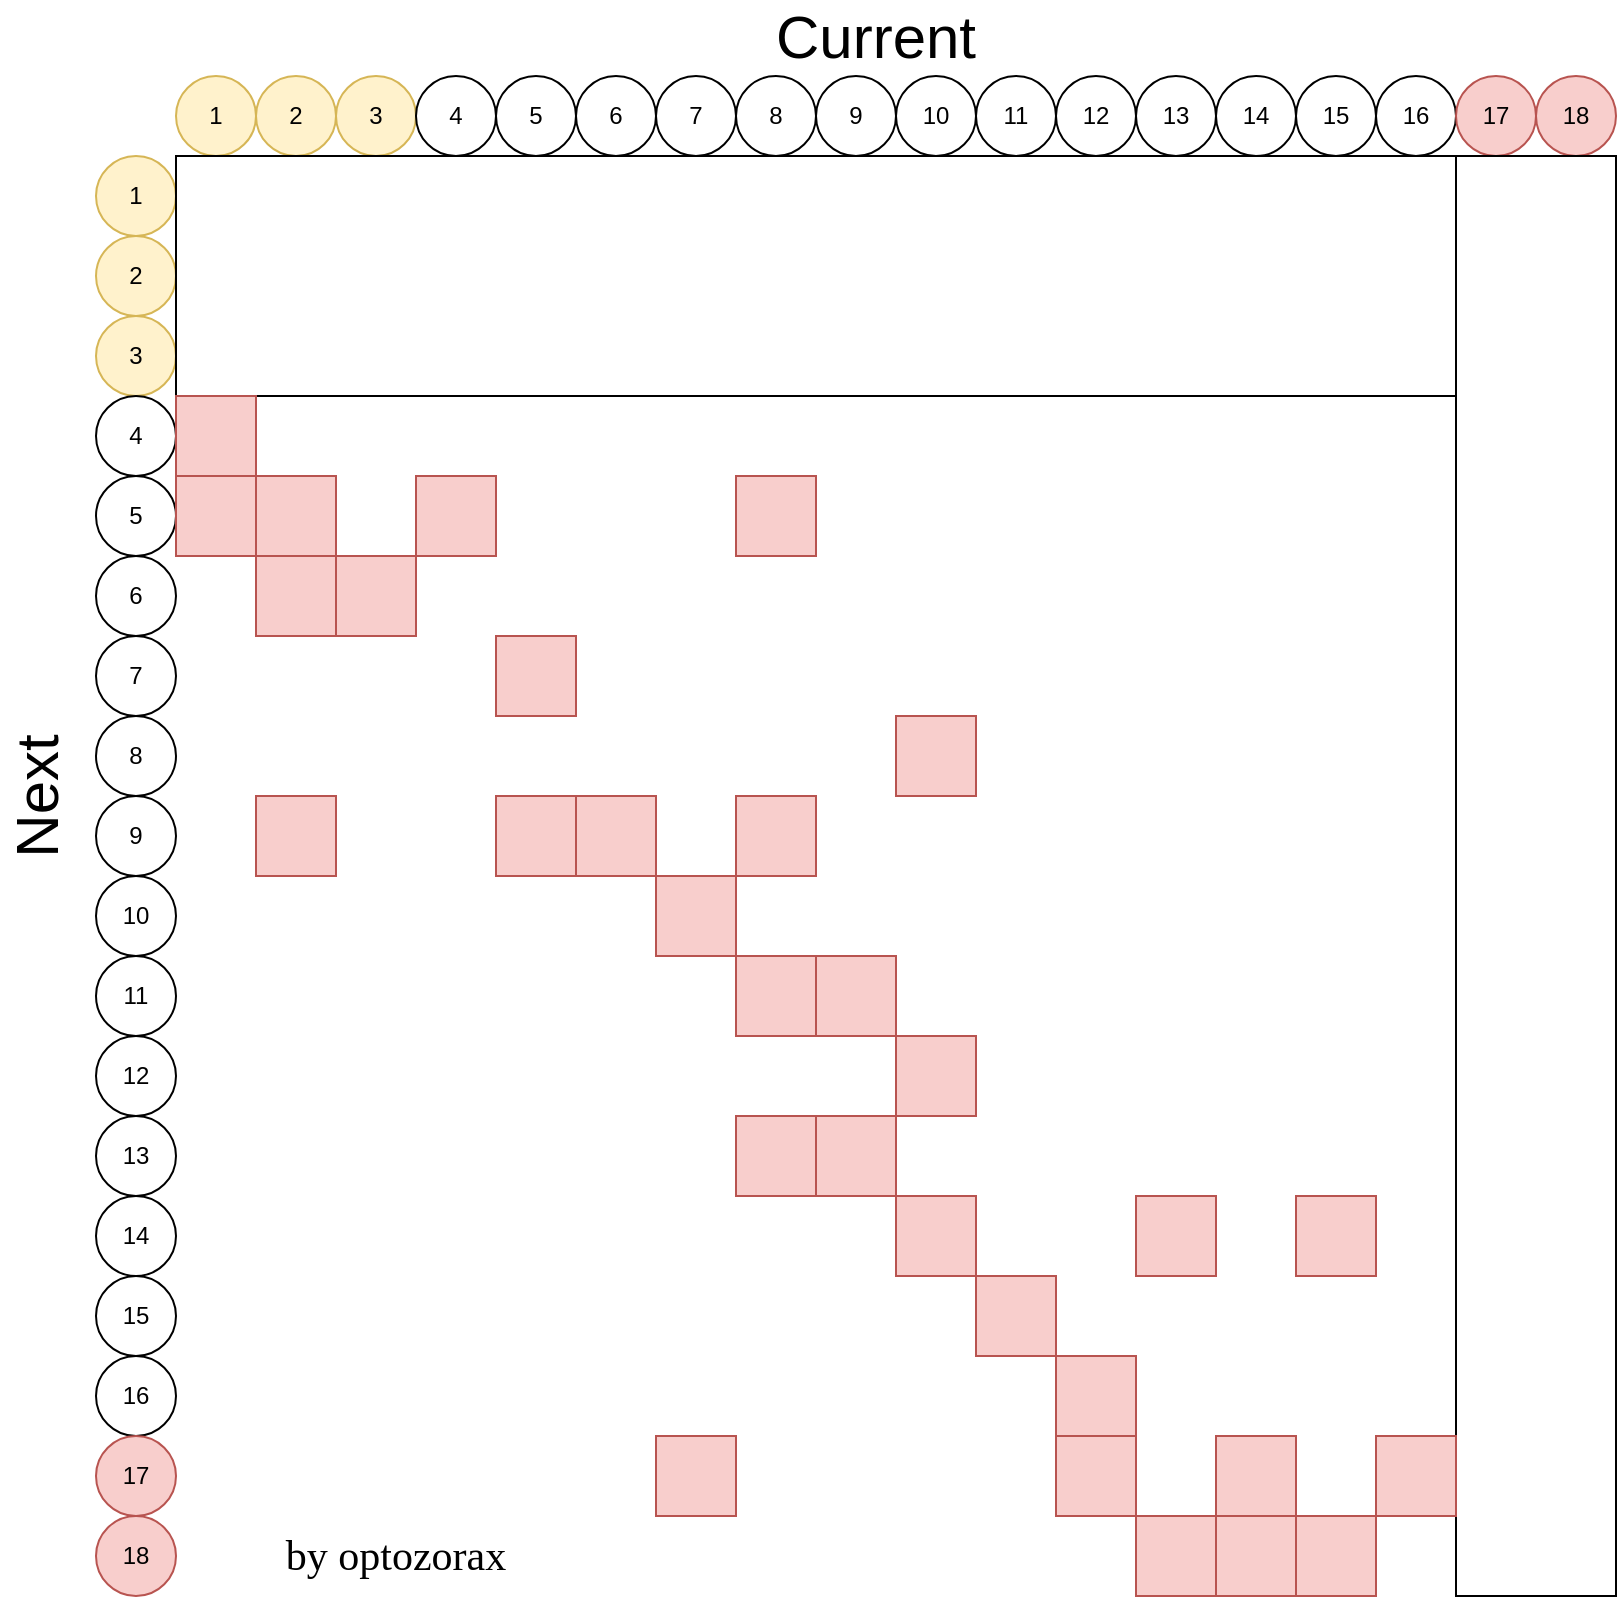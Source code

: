 <mxfile version="12.4.8" type="device"><diagram id="IIAmep1vNdvywIWC49XZ" name="Page-1"><mxGraphModel dx="1595" dy="709" grid="1" gridSize="10" guides="1" tooltips="1" connect="1" arrows="1" fold="1" page="1" pageScale="1" pageWidth="827" pageHeight="1169" math="0" shadow="0"><root><mxCell id="0"/><mxCell id="1" parent="0"/><mxCell id="9I-fMXSYD9A-dgWYzaJM-1" value="1" style="ellipse;whiteSpace=wrap;html=1;aspect=fixed;fillColor=#fff2cc;strokeColor=#d6b656;" vertex="1" parent="1"><mxGeometry x="40" y="40" width="40" height="40" as="geometry"/></mxCell><mxCell id="9I-fMXSYD9A-dgWYzaJM-2" value="2" style="ellipse;whiteSpace=wrap;html=1;aspect=fixed;fillColor=#fff2cc;strokeColor=#d6b656;" vertex="1" parent="1"><mxGeometry x="80" y="40" width="40" height="40" as="geometry"/></mxCell><mxCell id="9I-fMXSYD9A-dgWYzaJM-3" value="3" style="ellipse;whiteSpace=wrap;html=1;aspect=fixed;fillColor=#fff2cc;strokeColor=#d6b656;" vertex="1" parent="1"><mxGeometry x="120" y="40" width="40" height="40" as="geometry"/></mxCell><mxCell id="9I-fMXSYD9A-dgWYzaJM-4" value="4" style="ellipse;whiteSpace=wrap;html=1;aspect=fixed;" vertex="1" parent="1"><mxGeometry x="160" y="40" width="40" height="40" as="geometry"/></mxCell><mxCell id="9I-fMXSYD9A-dgWYzaJM-5" value="5" style="ellipse;whiteSpace=wrap;html=1;aspect=fixed;" vertex="1" parent="1"><mxGeometry x="200" y="40" width="40" height="40" as="geometry"/></mxCell><mxCell id="9I-fMXSYD9A-dgWYzaJM-6" value="6" style="ellipse;whiteSpace=wrap;html=1;aspect=fixed;" vertex="1" parent="1"><mxGeometry x="240" y="40" width="40" height="40" as="geometry"/></mxCell><mxCell id="9I-fMXSYD9A-dgWYzaJM-7" value="7" style="ellipse;whiteSpace=wrap;html=1;aspect=fixed;" vertex="1" parent="1"><mxGeometry x="280" y="40" width="40" height="40" as="geometry"/></mxCell><mxCell id="9I-fMXSYD9A-dgWYzaJM-8" value="8" style="ellipse;whiteSpace=wrap;html=1;aspect=fixed;" vertex="1" parent="1"><mxGeometry x="320" y="40" width="40" height="40" as="geometry"/></mxCell><mxCell id="9I-fMXSYD9A-dgWYzaJM-9" value="9" style="ellipse;whiteSpace=wrap;html=1;aspect=fixed;" vertex="1" parent="1"><mxGeometry x="360" y="40" width="40" height="40" as="geometry"/></mxCell><mxCell id="9I-fMXSYD9A-dgWYzaJM-10" value="10" style="ellipse;whiteSpace=wrap;html=1;aspect=fixed;" vertex="1" parent="1"><mxGeometry x="400" y="40" width="40" height="40" as="geometry"/></mxCell><mxCell id="9I-fMXSYD9A-dgWYzaJM-11" value="11" style="ellipse;whiteSpace=wrap;html=1;aspect=fixed;" vertex="1" parent="1"><mxGeometry x="440" y="40" width="40" height="40" as="geometry"/></mxCell><mxCell id="9I-fMXSYD9A-dgWYzaJM-12" value="12" style="ellipse;whiteSpace=wrap;html=1;aspect=fixed;" vertex="1" parent="1"><mxGeometry x="480" y="40" width="40" height="40" as="geometry"/></mxCell><mxCell id="9I-fMXSYD9A-dgWYzaJM-13" value="13" style="ellipse;whiteSpace=wrap;html=1;aspect=fixed;" vertex="1" parent="1"><mxGeometry x="520" y="40" width="40" height="40" as="geometry"/></mxCell><mxCell id="9I-fMXSYD9A-dgWYzaJM-14" value="14" style="ellipse;whiteSpace=wrap;html=1;aspect=fixed;" vertex="1" parent="1"><mxGeometry x="560" y="40" width="40" height="40" as="geometry"/></mxCell><mxCell id="9I-fMXSYD9A-dgWYzaJM-15" value="15" style="ellipse;whiteSpace=wrap;html=1;aspect=fixed;" vertex="1" parent="1"><mxGeometry x="600" y="40" width="40" height="40" as="geometry"/></mxCell><mxCell id="9I-fMXSYD9A-dgWYzaJM-16" value="16" style="ellipse;whiteSpace=wrap;html=1;aspect=fixed;" vertex="1" parent="1"><mxGeometry x="640" y="40" width="40" height="40" as="geometry"/></mxCell><mxCell id="9I-fMXSYD9A-dgWYzaJM-17" value="17" style="ellipse;whiteSpace=wrap;html=1;aspect=fixed;fillColor=#f8cecc;strokeColor=#b85450;" vertex="1" parent="1"><mxGeometry x="680" y="40" width="40" height="40" as="geometry"/></mxCell><mxCell id="9I-fMXSYD9A-dgWYzaJM-18" value="18" style="ellipse;whiteSpace=wrap;html=1;aspect=fixed;fillColor=#f8cecc;strokeColor=#b85450;" vertex="1" parent="1"><mxGeometry x="720" y="40" width="40" height="40" as="geometry"/></mxCell><mxCell id="9I-fMXSYD9A-dgWYzaJM-19" value="1" style="ellipse;whiteSpace=wrap;html=1;aspect=fixed;fillColor=#fff2cc;strokeColor=#d6b656;" vertex="1" parent="1"><mxGeometry y="80" width="40" height="40" as="geometry"/></mxCell><mxCell id="9I-fMXSYD9A-dgWYzaJM-20" value="2" style="ellipse;whiteSpace=wrap;html=1;aspect=fixed;fillColor=#fff2cc;strokeColor=#d6b656;" vertex="1" parent="1"><mxGeometry y="120" width="40" height="40" as="geometry"/></mxCell><mxCell id="9I-fMXSYD9A-dgWYzaJM-21" value="3" style="ellipse;whiteSpace=wrap;html=1;aspect=fixed;fillColor=#fff2cc;strokeColor=#d6b656;" vertex="1" parent="1"><mxGeometry y="160" width="40" height="40" as="geometry"/></mxCell><mxCell id="9I-fMXSYD9A-dgWYzaJM-22" value="4" style="ellipse;whiteSpace=wrap;html=1;aspect=fixed;" vertex="1" parent="1"><mxGeometry y="200" width="40" height="40" as="geometry"/></mxCell><mxCell id="9I-fMXSYD9A-dgWYzaJM-23" value="5" style="ellipse;whiteSpace=wrap;html=1;aspect=fixed;" vertex="1" parent="1"><mxGeometry y="240" width="40" height="40" as="geometry"/></mxCell><mxCell id="9I-fMXSYD9A-dgWYzaJM-24" value="6" style="ellipse;whiteSpace=wrap;html=1;aspect=fixed;" vertex="1" parent="1"><mxGeometry y="280" width="40" height="40" as="geometry"/></mxCell><mxCell id="9I-fMXSYD9A-dgWYzaJM-25" value="7" style="ellipse;whiteSpace=wrap;html=1;aspect=fixed;" vertex="1" parent="1"><mxGeometry y="320" width="40" height="40" as="geometry"/></mxCell><mxCell id="9I-fMXSYD9A-dgWYzaJM-26" value="8" style="ellipse;whiteSpace=wrap;html=1;aspect=fixed;" vertex="1" parent="1"><mxGeometry y="360" width="40" height="40" as="geometry"/></mxCell><mxCell id="9I-fMXSYD9A-dgWYzaJM-27" value="9" style="ellipse;whiteSpace=wrap;html=1;aspect=fixed;" vertex="1" parent="1"><mxGeometry y="400" width="40" height="40" as="geometry"/></mxCell><mxCell id="9I-fMXSYD9A-dgWYzaJM-28" value="10" style="ellipse;whiteSpace=wrap;html=1;aspect=fixed;" vertex="1" parent="1"><mxGeometry y="440" width="40" height="40" as="geometry"/></mxCell><mxCell id="9I-fMXSYD9A-dgWYzaJM-29" value="11" style="ellipse;whiteSpace=wrap;html=1;aspect=fixed;" vertex="1" parent="1"><mxGeometry y="480" width="40" height="40" as="geometry"/></mxCell><mxCell id="9I-fMXSYD9A-dgWYzaJM-30" value="12" style="ellipse;whiteSpace=wrap;html=1;aspect=fixed;" vertex="1" parent="1"><mxGeometry y="520" width="40" height="40" as="geometry"/></mxCell><mxCell id="9I-fMXSYD9A-dgWYzaJM-31" value="13" style="ellipse;whiteSpace=wrap;html=1;aspect=fixed;" vertex="1" parent="1"><mxGeometry y="560" width="40" height="40" as="geometry"/></mxCell><mxCell id="9I-fMXSYD9A-dgWYzaJM-32" value="14" style="ellipse;whiteSpace=wrap;html=1;aspect=fixed;" vertex="1" parent="1"><mxGeometry y="600" width="40" height="40" as="geometry"/></mxCell><mxCell id="9I-fMXSYD9A-dgWYzaJM-33" value="15" style="ellipse;whiteSpace=wrap;html=1;aspect=fixed;" vertex="1" parent="1"><mxGeometry y="640" width="40" height="40" as="geometry"/></mxCell><mxCell id="9I-fMXSYD9A-dgWYzaJM-34" value="16" style="ellipse;whiteSpace=wrap;html=1;aspect=fixed;" vertex="1" parent="1"><mxGeometry y="680" width="40" height="40" as="geometry"/></mxCell><mxCell id="9I-fMXSYD9A-dgWYzaJM-35" value="17" style="ellipse;whiteSpace=wrap;html=1;aspect=fixed;fillColor=#f8cecc;strokeColor=#b85450;" vertex="1" parent="1"><mxGeometry y="720" width="40" height="40" as="geometry"/></mxCell><mxCell id="9I-fMXSYD9A-dgWYzaJM-36" value="18" style="ellipse;whiteSpace=wrap;html=1;aspect=fixed;fillColor=#f8cecc;strokeColor=#b85450;" vertex="1" parent="1"><mxGeometry y="760" width="40" height="40" as="geometry"/></mxCell><mxCell id="9I-fMXSYD9A-dgWYzaJM-39" value="" style="rounded=0;whiteSpace=wrap;html=1;" vertex="1" parent="1"><mxGeometry x="680" y="80" width="80" height="720" as="geometry"/></mxCell><mxCell id="9I-fMXSYD9A-dgWYzaJM-40" value="Current" style="text;html=1;strokeColor=none;fillColor=none;align=center;verticalAlign=middle;whiteSpace=wrap;rounded=0;fontSize=30;" vertex="1" parent="1"><mxGeometry x="370" y="10.0" width="40" height="20" as="geometry"/></mxCell><mxCell id="9I-fMXSYD9A-dgWYzaJM-41" value="Next" style="text;html=1;strokeColor=none;fillColor=none;align=center;verticalAlign=middle;whiteSpace=wrap;rounded=0;fontSize=30;rotation=-90;" vertex="1" parent="1"><mxGeometry x="-50" y="390" width="40" height="20" as="geometry"/></mxCell><mxCell id="9I-fMXSYD9A-dgWYzaJM-44" value="" style="rounded=0;whiteSpace=wrap;html=1;fontSize=30;" vertex="1" parent="1"><mxGeometry x="40" y="80" width="640" height="120" as="geometry"/></mxCell><mxCell id="9I-fMXSYD9A-dgWYzaJM-45" value="" style="whiteSpace=wrap;html=1;aspect=fixed;fontSize=30;fillColor=#f8cecc;strokeColor=#b85450;" vertex="1" parent="1"><mxGeometry x="40" y="200" width="40" height="40" as="geometry"/></mxCell><mxCell id="9I-fMXSYD9A-dgWYzaJM-46" value="" style="whiteSpace=wrap;html=1;aspect=fixed;fontSize=30;fillColor=#f8cecc;strokeColor=#b85450;" vertex="1" parent="1"><mxGeometry x="40" y="240" width="40" height="40" as="geometry"/></mxCell><mxCell id="9I-fMXSYD9A-dgWYzaJM-47" value="" style="whiteSpace=wrap;html=1;aspect=fixed;fontSize=30;fillColor=#f8cecc;strokeColor=#b85450;" vertex="1" parent="1"><mxGeometry x="80" y="240" width="40" height="40" as="geometry"/></mxCell><mxCell id="9I-fMXSYD9A-dgWYzaJM-48" value="" style="whiteSpace=wrap;html=1;aspect=fixed;fontSize=30;fillColor=#f8cecc;strokeColor=#b85450;" vertex="1" parent="1"><mxGeometry x="80" y="280" width="40" height="40" as="geometry"/></mxCell><mxCell id="9I-fMXSYD9A-dgWYzaJM-49" value="" style="whiteSpace=wrap;html=1;aspect=fixed;fontSize=30;fillColor=#f8cecc;strokeColor=#b85450;" vertex="1" parent="1"><mxGeometry x="80" y="400" width="40" height="40" as="geometry"/></mxCell><mxCell id="9I-fMXSYD9A-dgWYzaJM-50" value="" style="whiteSpace=wrap;html=1;aspect=fixed;fontSize=30;fillColor=#f8cecc;strokeColor=#b85450;" vertex="1" parent="1"><mxGeometry x="120" y="280" width="40" height="40" as="geometry"/></mxCell><mxCell id="9I-fMXSYD9A-dgWYzaJM-51" value="" style="whiteSpace=wrap;html=1;aspect=fixed;fontSize=30;fillColor=#f8cecc;strokeColor=#b85450;" vertex="1" parent="1"><mxGeometry x="160" y="240" width="40" height="40" as="geometry"/></mxCell><mxCell id="9I-fMXSYD9A-dgWYzaJM-52" value="" style="whiteSpace=wrap;html=1;aspect=fixed;fontSize=30;fillColor=#f8cecc;strokeColor=#b85450;" vertex="1" parent="1"><mxGeometry x="200" y="400" width="40" height="40" as="geometry"/></mxCell><mxCell id="9I-fMXSYD9A-dgWYzaJM-53" value="" style="whiteSpace=wrap;html=1;aspect=fixed;fontSize=30;fillColor=#f8cecc;strokeColor=#b85450;" vertex="1" parent="1"><mxGeometry x="240" y="400" width="40" height="40" as="geometry"/></mxCell><mxCell id="9I-fMXSYD9A-dgWYzaJM-54" value="" style="whiteSpace=wrap;html=1;aspect=fixed;fontSize=30;fillColor=#f8cecc;strokeColor=#b85450;" vertex="1" parent="1"><mxGeometry x="280" y="440" width="40" height="40" as="geometry"/></mxCell><mxCell id="9I-fMXSYD9A-dgWYzaJM-55" value="" style="whiteSpace=wrap;html=1;aspect=fixed;fontSize=30;fillColor=#f8cecc;strokeColor=#b85450;" vertex="1" parent="1"><mxGeometry x="280" y="720" width="40" height="40" as="geometry"/></mxCell><mxCell id="9I-fMXSYD9A-dgWYzaJM-56" value="" style="whiteSpace=wrap;html=1;aspect=fixed;fontSize=30;fillColor=#f8cecc;strokeColor=#b85450;" vertex="1" parent="1"><mxGeometry x="320" y="240" width="40" height="40" as="geometry"/></mxCell><mxCell id="9I-fMXSYD9A-dgWYzaJM-57" value="" style="whiteSpace=wrap;html=1;aspect=fixed;fontSize=30;fillColor=#f8cecc;strokeColor=#b85450;" vertex="1" parent="1"><mxGeometry x="320" y="400" width="40" height="40" as="geometry"/></mxCell><mxCell id="9I-fMXSYD9A-dgWYzaJM-58" value="" style="whiteSpace=wrap;html=1;aspect=fixed;fontSize=30;fillColor=#f8cecc;strokeColor=#b85450;" vertex="1" parent="1"><mxGeometry x="320" y="480" width="40" height="40" as="geometry"/></mxCell><mxCell id="9I-fMXSYD9A-dgWYzaJM-59" value="" style="whiteSpace=wrap;html=1;aspect=fixed;fontSize=30;fillColor=#f8cecc;strokeColor=#b85450;" vertex="1" parent="1"><mxGeometry x="320" y="560" width="40" height="40" as="geometry"/></mxCell><mxCell id="9I-fMXSYD9A-dgWYzaJM-60" value="" style="whiteSpace=wrap;html=1;aspect=fixed;fontSize=30;fillColor=#f8cecc;strokeColor=#b85450;" vertex="1" parent="1"><mxGeometry x="360" y="480" width="40" height="40" as="geometry"/></mxCell><mxCell id="9I-fMXSYD9A-dgWYzaJM-61" value="" style="whiteSpace=wrap;html=1;aspect=fixed;fontSize=30;fillColor=#f8cecc;strokeColor=#b85450;" vertex="1" parent="1"><mxGeometry x="360" y="560" width="40" height="40" as="geometry"/></mxCell><mxCell id="9I-fMXSYD9A-dgWYzaJM-62" value="" style="whiteSpace=wrap;html=1;aspect=fixed;fontSize=30;fillColor=#f8cecc;strokeColor=#b85450;" vertex="1" parent="1"><mxGeometry x="200" y="320" width="40" height="40" as="geometry"/></mxCell><mxCell id="9I-fMXSYD9A-dgWYzaJM-63" value="" style="whiteSpace=wrap;html=1;aspect=fixed;fontSize=30;fillColor=#f8cecc;strokeColor=#b85450;" vertex="1" parent="1"><mxGeometry x="400" y="360" width="40" height="40" as="geometry"/></mxCell><mxCell id="9I-fMXSYD9A-dgWYzaJM-64" value="" style="whiteSpace=wrap;html=1;aspect=fixed;fontSize=30;fillColor=#f8cecc;strokeColor=#b85450;" vertex="1" parent="1"><mxGeometry x="400" y="520" width="40" height="40" as="geometry"/></mxCell><mxCell id="9I-fMXSYD9A-dgWYzaJM-65" value="" style="whiteSpace=wrap;html=1;aspect=fixed;fontSize=30;fillColor=#f8cecc;strokeColor=#b85450;" vertex="1" parent="1"><mxGeometry x="400" y="600" width="40" height="40" as="geometry"/></mxCell><mxCell id="9I-fMXSYD9A-dgWYzaJM-66" value="" style="whiteSpace=wrap;html=1;aspect=fixed;fontSize=30;fillColor=#f8cecc;strokeColor=#b85450;" vertex="1" parent="1"><mxGeometry x="440" y="640" width="40" height="40" as="geometry"/></mxCell><mxCell id="9I-fMXSYD9A-dgWYzaJM-67" value="" style="whiteSpace=wrap;html=1;aspect=fixed;fontSize=30;fillColor=#f8cecc;strokeColor=#b85450;" vertex="1" parent="1"><mxGeometry x="480" y="680" width="40" height="40" as="geometry"/></mxCell><mxCell id="9I-fMXSYD9A-dgWYzaJM-68" value="" style="whiteSpace=wrap;html=1;aspect=fixed;fontSize=30;fillColor=#f8cecc;strokeColor=#b85450;" vertex="1" parent="1"><mxGeometry x="480" y="720" width="40" height="40" as="geometry"/></mxCell><mxCell id="9I-fMXSYD9A-dgWYzaJM-69" value="" style="whiteSpace=wrap;html=1;aspect=fixed;fontSize=30;fillColor=#f8cecc;strokeColor=#b85450;" vertex="1" parent="1"><mxGeometry x="520" y="600" width="40" height="40" as="geometry"/></mxCell><mxCell id="9I-fMXSYD9A-dgWYzaJM-70" value="" style="whiteSpace=wrap;html=1;aspect=fixed;fontSize=30;fillColor=#f8cecc;strokeColor=#b85450;" vertex="1" parent="1"><mxGeometry x="520" y="760" width="40" height="40" as="geometry"/></mxCell><mxCell id="9I-fMXSYD9A-dgWYzaJM-71" value="" style="whiteSpace=wrap;html=1;aspect=fixed;fontSize=30;fillColor=#f8cecc;strokeColor=#b85450;" vertex="1" parent="1"><mxGeometry x="560" y="720" width="40" height="40" as="geometry"/></mxCell><mxCell id="9I-fMXSYD9A-dgWYzaJM-72" value="" style="whiteSpace=wrap;html=1;aspect=fixed;fontSize=30;fillColor=#f8cecc;strokeColor=#b85450;" vertex="1" parent="1"><mxGeometry x="560" y="760" width="40" height="40" as="geometry"/></mxCell><mxCell id="9I-fMXSYD9A-dgWYzaJM-73" value="" style="whiteSpace=wrap;html=1;aspect=fixed;fontSize=30;fillColor=#f8cecc;strokeColor=#b85450;" vertex="1" parent="1"><mxGeometry x="600" y="600" width="40" height="40" as="geometry"/></mxCell><mxCell id="9I-fMXSYD9A-dgWYzaJM-74" value="" style="whiteSpace=wrap;html=1;aspect=fixed;fontSize=30;fillColor=#f8cecc;strokeColor=#b85450;" vertex="1" parent="1"><mxGeometry x="600" y="760" width="40" height="40" as="geometry"/></mxCell><mxCell id="9I-fMXSYD9A-dgWYzaJM-75" value="" style="whiteSpace=wrap;html=1;aspect=fixed;fontSize=30;fillColor=#f8cecc;strokeColor=#b85450;" vertex="1" parent="1"><mxGeometry x="640" y="720" width="40" height="40" as="geometry"/></mxCell><mxCell id="9I-fMXSYD9A-dgWYzaJM-76" value="by optozorax" style="text;html=1;strokeColor=none;fillColor=none;align=center;verticalAlign=middle;whiteSpace=wrap;rounded=0;fontSize=21;fontFamily=Lucida Console;" vertex="1" parent="1"><mxGeometry x="20" y="770" width="260" height="20" as="geometry"/></mxCell></root></mxGraphModel></diagram></mxfile>